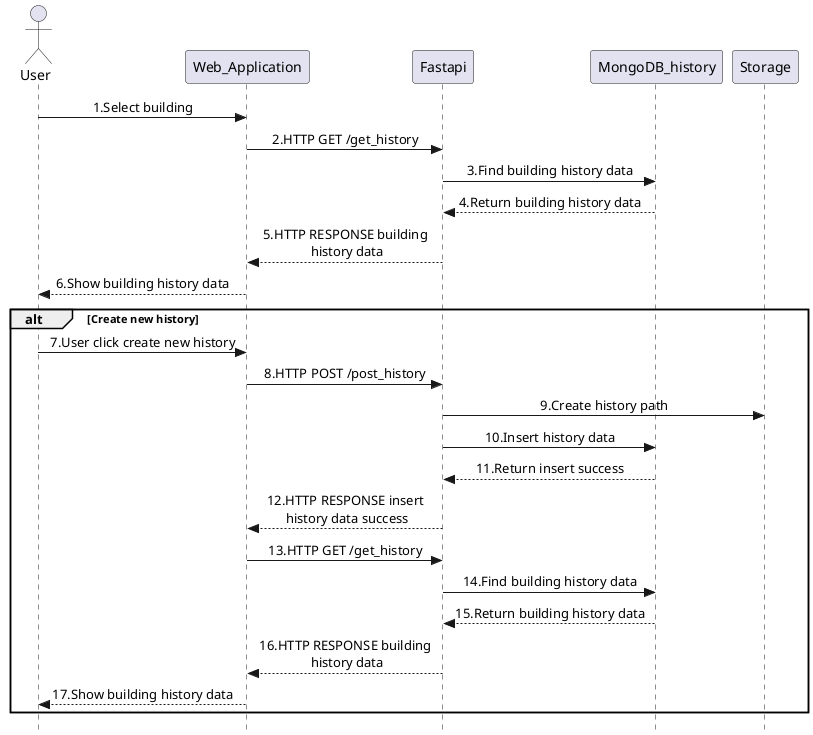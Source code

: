 @startuml Roof_Surface_addNewHistory
skinparam Style strictuml
skinparam SequenceMessageAlignment center
actor User as user
participant Web_Application as web_app
participant Fastapi as fastapi
participant MongoDB_history as history
user -> web_app : 1.Select building
web_app -> fastapi : 2.HTTP GET /get_history
fastapi -> history : 3.Find building history data
history --> fastapi : 4.Return building history data
fastapi --> web_app : 5.HTTP RESPONSE building\n history data
web_app --> user : 6.Show building history data
alt Create new history
user -> web_app : 7.User click create new history
web_app -> fastapi : 8.HTTP POST /post_history
fastapi -> Storage : 9.Create history path
fastapi -> history : 10.Insert history data
history --> fastapi : 11.Return insert success
fastapi --> web_app : 12.HTTP RESPONSE insert\n history data success
web_app -> fastapi : 13.HTTP GET /get_history
fastapi -> history : 14.Find building history data
history --> fastapi : 15.Return building history data
fastapi --> web_app : 16.HTTP RESPONSE building\n history data
web_app --> user : 17.Show building history data
end

@enduml